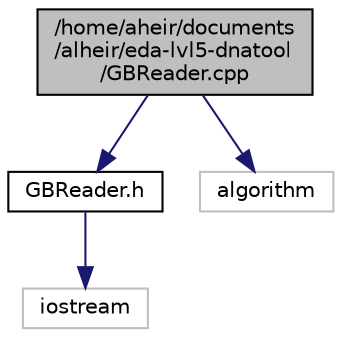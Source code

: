 digraph "/home/aheir/documents/alheir/eda-lvl5-dnatool/GBReader.cpp"
{
 // LATEX_PDF_SIZE
  edge [fontname="Helvetica",fontsize="10",labelfontname="Helvetica",labelfontsize="10"];
  node [fontname="Helvetica",fontsize="10",shape=record];
  Node1 [label="/home/aheir/documents\l/alheir/eda-lvl5-dnatool\l/GBReader.cpp",height=0.2,width=0.4,color="black", fillcolor="grey75", style="filled", fontcolor="black",tooltip="Sequence extractor for GenBank-like files."];
  Node1 -> Node2 [color="midnightblue",fontsize="10",style="solid"];
  Node2 [label="GBReader.h",height=0.2,width=0.4,color="black", fillcolor="white", style="filled",URL="$_g_b_reader_8h.html",tooltip="Sequence extractor for GenBank-like files."];
  Node2 -> Node3 [color="midnightblue",fontsize="10",style="solid"];
  Node3 [label="iostream",height=0.2,width=0.4,color="grey75", fillcolor="white", style="filled",tooltip=" "];
  Node1 -> Node4 [color="midnightblue",fontsize="10",style="solid"];
  Node4 [label="algorithm",height=0.2,width=0.4,color="grey75", fillcolor="white", style="filled",tooltip=" "];
}
